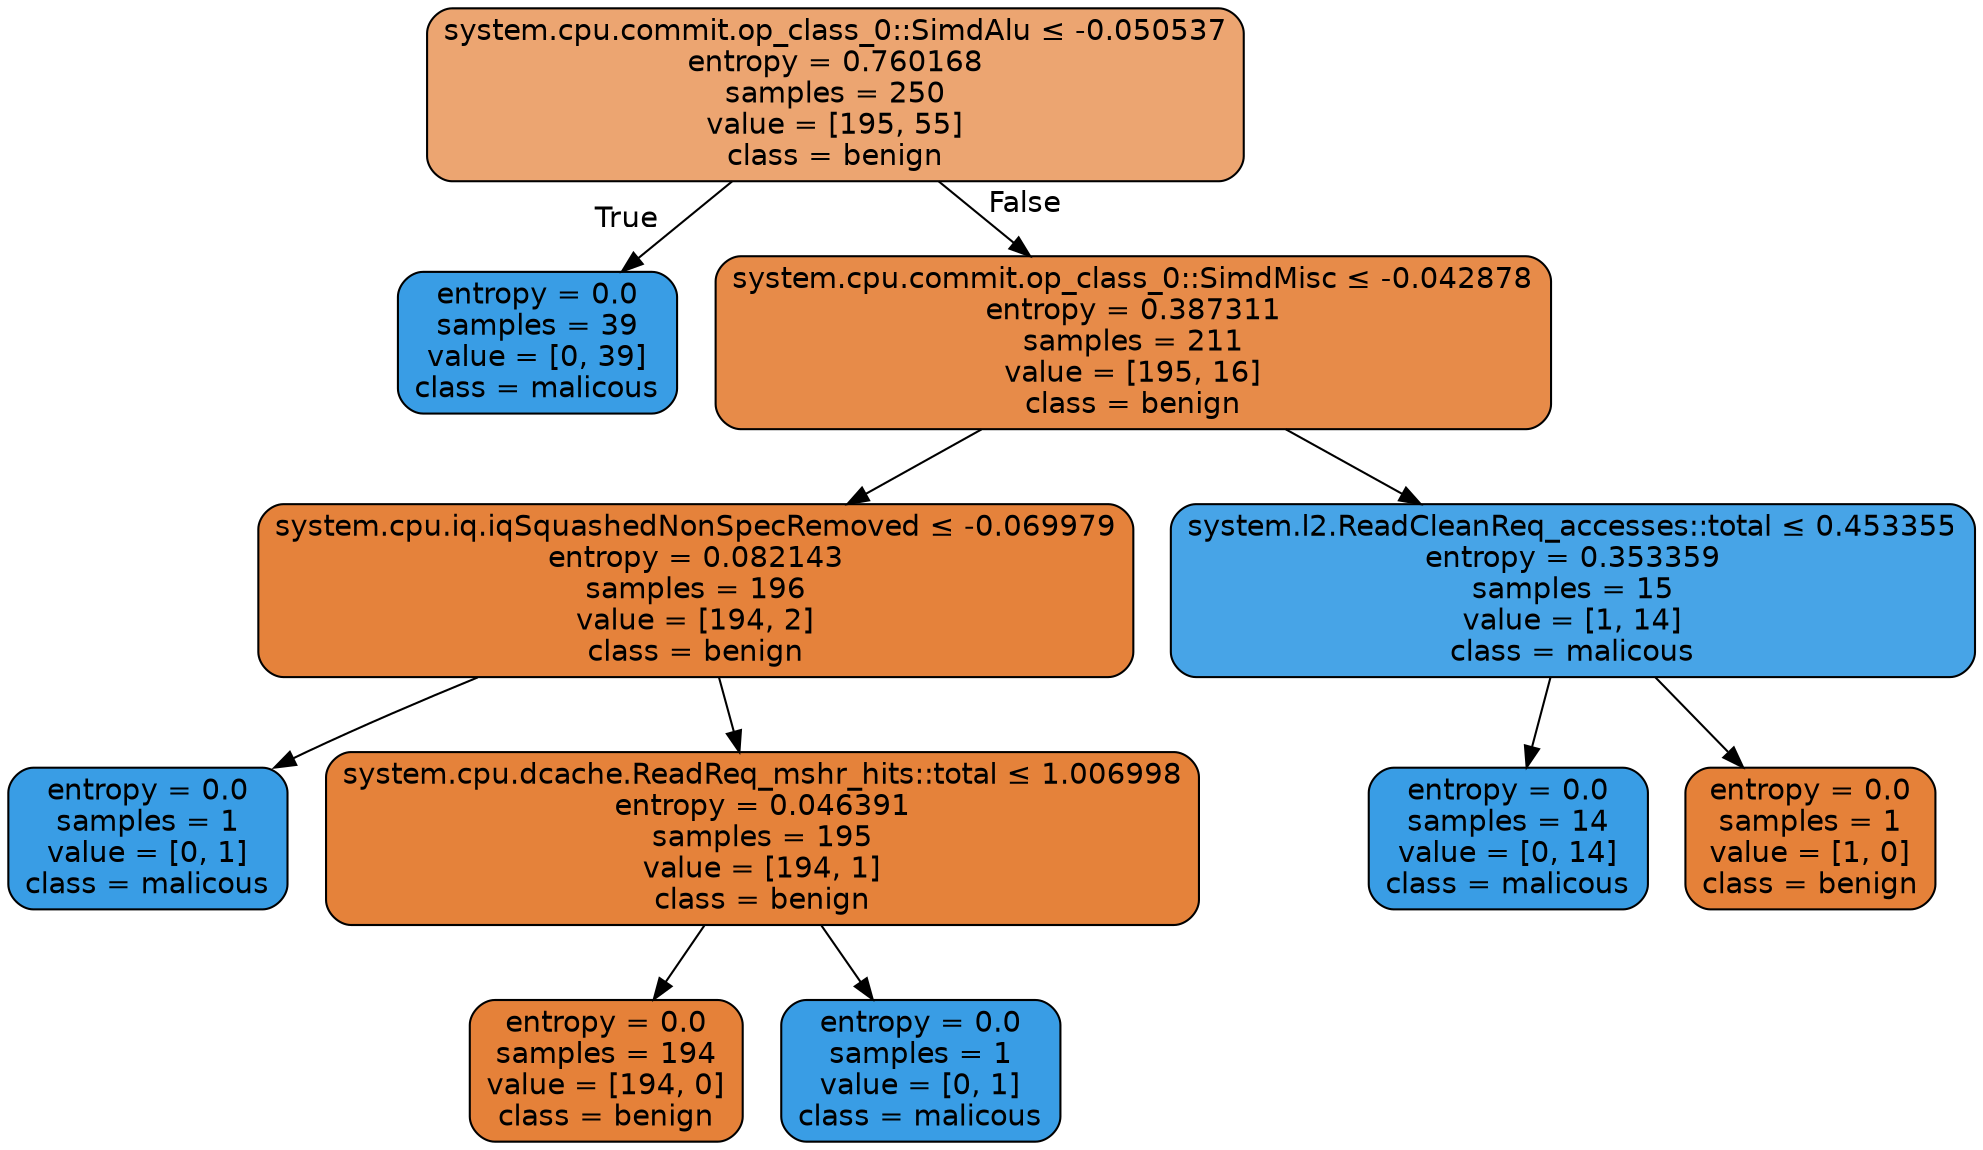 digraph Tree {
node [shape=box, style="filled, rounded", color="black", fontname=helvetica] ;
edge [fontname=helvetica] ;
0 [label=<system.cpu.commit.op_class_0::SimdAlu &le; -0.050537<br/>entropy = 0.760168<br/>samples = 250<br/>value = [195, 55]<br/>class = benign>, fillcolor="#eca571"] ;
1 [label=<entropy = 0.0<br/>samples = 39<br/>value = [0, 39]<br/>class = malicous>, fillcolor="#399de5"] ;
0 -> 1 [labeldistance=2.5, labelangle=45, headlabel="True"] ;
2 [label=<system.cpu.commit.op_class_0::SimdMisc &le; -0.042878<br/>entropy = 0.387311<br/>samples = 211<br/>value = [195, 16]<br/>class = benign>, fillcolor="#e78b49"] ;
0 -> 2 [labeldistance=2.5, labelangle=-45, headlabel="False"] ;
3 [label=<system.cpu.iq.iqSquashedNonSpecRemoved &le; -0.069979<br/>entropy = 0.082143<br/>samples = 196<br/>value = [194, 2]<br/>class = benign>, fillcolor="#e5823b"] ;
2 -> 3 ;
4 [label=<entropy = 0.0<br/>samples = 1<br/>value = [0, 1]<br/>class = malicous>, fillcolor="#399de5"] ;
3 -> 4 ;
5 [label=<system.cpu.dcache.ReadReq_mshr_hits::total &le; 1.006998<br/>entropy = 0.046391<br/>samples = 195<br/>value = [194, 1]<br/>class = benign>, fillcolor="#e5823a"] ;
3 -> 5 ;
6 [label=<entropy = 0.0<br/>samples = 194<br/>value = [194, 0]<br/>class = benign>, fillcolor="#e58139"] ;
5 -> 6 ;
7 [label=<entropy = 0.0<br/>samples = 1<br/>value = [0, 1]<br/>class = malicous>, fillcolor="#399de5"] ;
5 -> 7 ;
8 [label=<system.l2.ReadCleanReq_accesses::total &le; 0.453355<br/>entropy = 0.353359<br/>samples = 15<br/>value = [1, 14]<br/>class = malicous>, fillcolor="#47a4e7"] ;
2 -> 8 ;
9 [label=<entropy = 0.0<br/>samples = 14<br/>value = [0, 14]<br/>class = malicous>, fillcolor="#399de5"] ;
8 -> 9 ;
10 [label=<entropy = 0.0<br/>samples = 1<br/>value = [1, 0]<br/>class = benign>, fillcolor="#e58139"] ;
8 -> 10 ;
}
